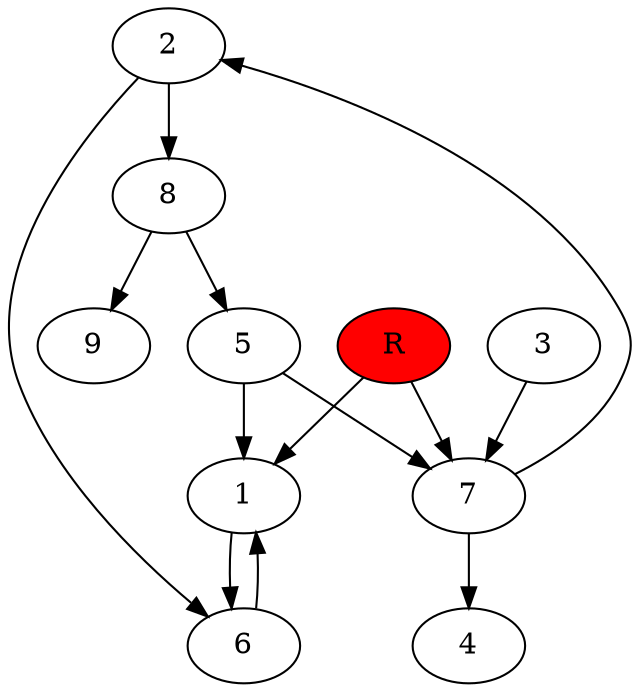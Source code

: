 digraph prb55976 {
	1
	2
	3
	4
	5
	6
	7
	8
	R [fillcolor="#ff0000" style=filled]
	1 -> 6
	2 -> 6
	2 -> 8
	3 -> 7
	5 -> 1
	5 -> 7
	6 -> 1
	7 -> 2
	7 -> 4
	8 -> 5
	8 -> 9
	R -> 1
	R -> 7
}
